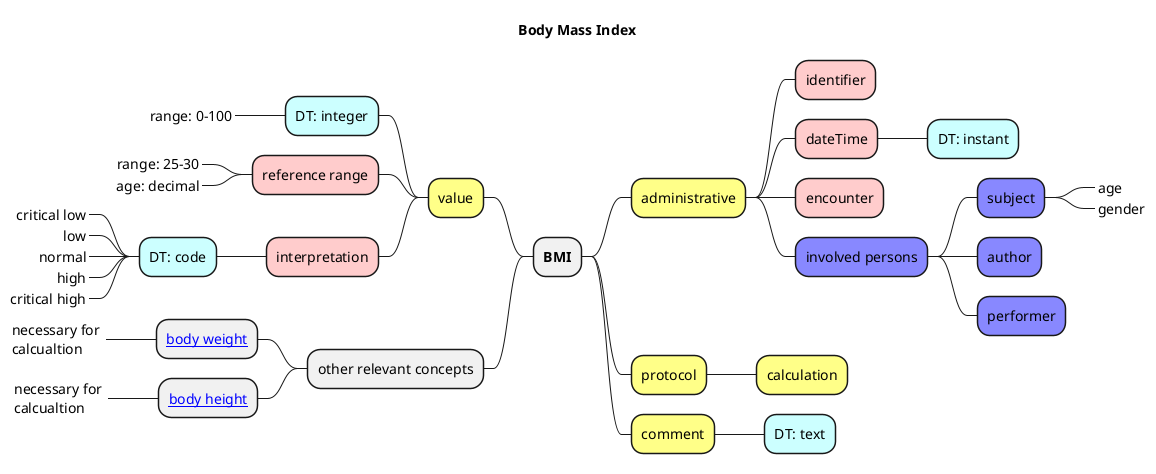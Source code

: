 @startmindmap

skinparam svgDimensionStyle false

title Body Mass Index


+ **BMI**
--[#ff8] value
---[#cff] DT: integer
----_ range: 0-100
---[#fcc] reference range
----_ range: 25-30
----_ age: decimal
---[#fcc] interpretation
----[#cff] DT: code
-----_ critical low
-----_ low
-----_ normal
-----_ high
-----_ critical high

-- other relevant concepts
--- [[https://build.fhir.org/ig/frankoemig/bodyweight/index.html body weight]]
----_ necessary for \ncalcualtion
--- [[https://build.fhir.org/ig/frankoemig/bodyheight/index.html body height]]
----_ necessary for \ncalcualtion

++[#ff8] administrative
+++[#fcc] identifier
+++[#fcc] dateTime
++++[#cff] DT: instant
+++[#fcc] encounter

+++[#88f] involved persons
++++[#88f] subject
+++++_ age
+++++_ gender
++++[#88f] author
++++[#88f] performer

++[#ff8] protocol
+++[#ff8] calculation

++[#ff8] comment
+++[#cff] DT: text

@endmindmap